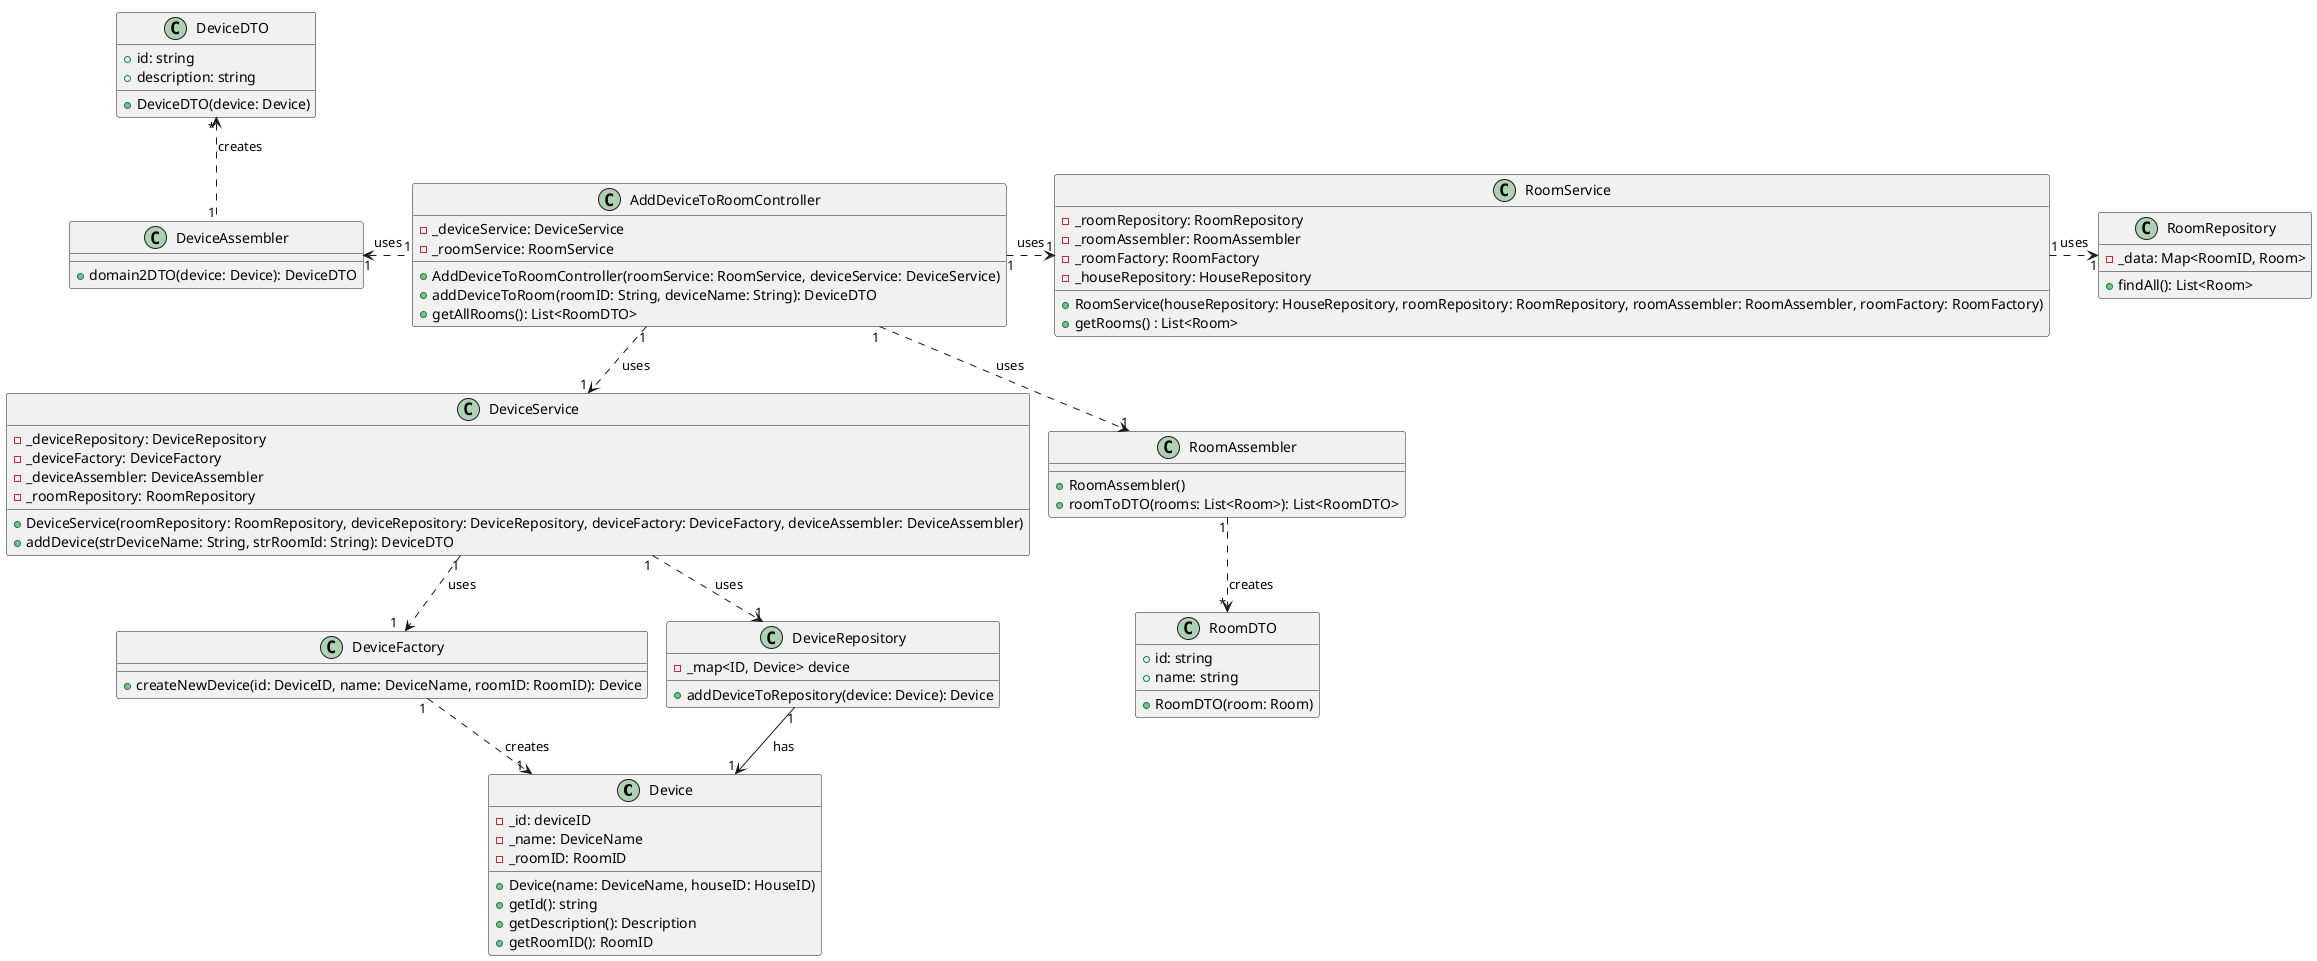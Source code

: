 @startuml
!pragma layout smetana

class Device {
  - _id: deviceID
  - _name: DeviceName
  - _roomID: RoomID
  + Device(name: DeviceName, houseID: HouseID)
  + getId(): string
  + getDescription(): Description
  + getRoomID(): RoomID
  }

class DeviceFactory {
  + createNewDevice(id: DeviceID, name: DeviceName, roomID: RoomID): Device
  }

class DeviceRepository {
  - _map<ID, Device> device
  + addDeviceToRepository(device: Device): Device
  }
class DeviceService {
  - _deviceRepository: DeviceRepository
  - _deviceFactory: DeviceFactory
  - _deviceAssembler: DeviceAssembler
  - _roomRepository: RoomRepository
    + DeviceService(roomRepository: RoomRepository, deviceRepository: DeviceRepository, deviceFactory: DeviceFactory, deviceAssembler: DeviceAssembler)
  + addDevice(strDeviceName: String, strRoomId: String): DeviceDTO
  }

 class RoomService{
  - _roomRepository: RoomRepository
  - _roomAssembler: RoomAssembler
  - _roomFactory: RoomFactory
  - _houseRepository: HouseRepository
  + RoomService(houseRepository: HouseRepository, roomRepository: RoomRepository, roomAssembler: RoomAssembler, roomFactory: RoomFactory)
  + getRooms() : List<Room>
  }

class RoomRepository {
  - _data: Map<RoomID, Room>
  + findAll(): List<Room>
  }

class RoomAssembler {
    +RoomAssembler()
    +roomToDTO(rooms: List<Room>): List<RoomDTO>
}

class RoomDTO {
    + id: string
    + name: string
    + RoomDTO(room: Room)
}

class AddDeviceToRoomController {
  - _deviceService: DeviceService
  - _roomService: RoomService
  + AddDeviceToRoomController(roomService: RoomService, deviceService: DeviceService)
  + addDeviceToRoom(roomID: String, deviceName: String): DeviceDTO
  + getAllRooms(): List<RoomDTO>
  }
class DeviceDTO {
+ id: string
+ description: string
+ DeviceDTO(device: Device)
}
class DeviceAssembler{
  + domain2DTO(device: Device): DeviceDTO
  }


DeviceRepository "1" -down-> "1" Device: has
DeviceService "1".down.>"1  " DeviceFactory: uses
AddDeviceToRoomController "1".left.>"1" DeviceAssembler: uses
DeviceService "1".down.>"1" DeviceRepository: uses
RoomService "1".right.>"1" RoomRepository: uses
DeviceFactory "1".down.>"1  " Device: creates
AddDeviceToRoomController "1".down.>"1" DeviceService: uses
AddDeviceToRoomController "1".right.>"1" RoomService: uses
DeviceAssembler "1".up.> "*" DeviceDTO: creates
AddDeviceToRoomController "1".down.>"1" RoomAssembler: uses
RoomAssembler "1".down.>"*" RoomDTO: creates


@enduml